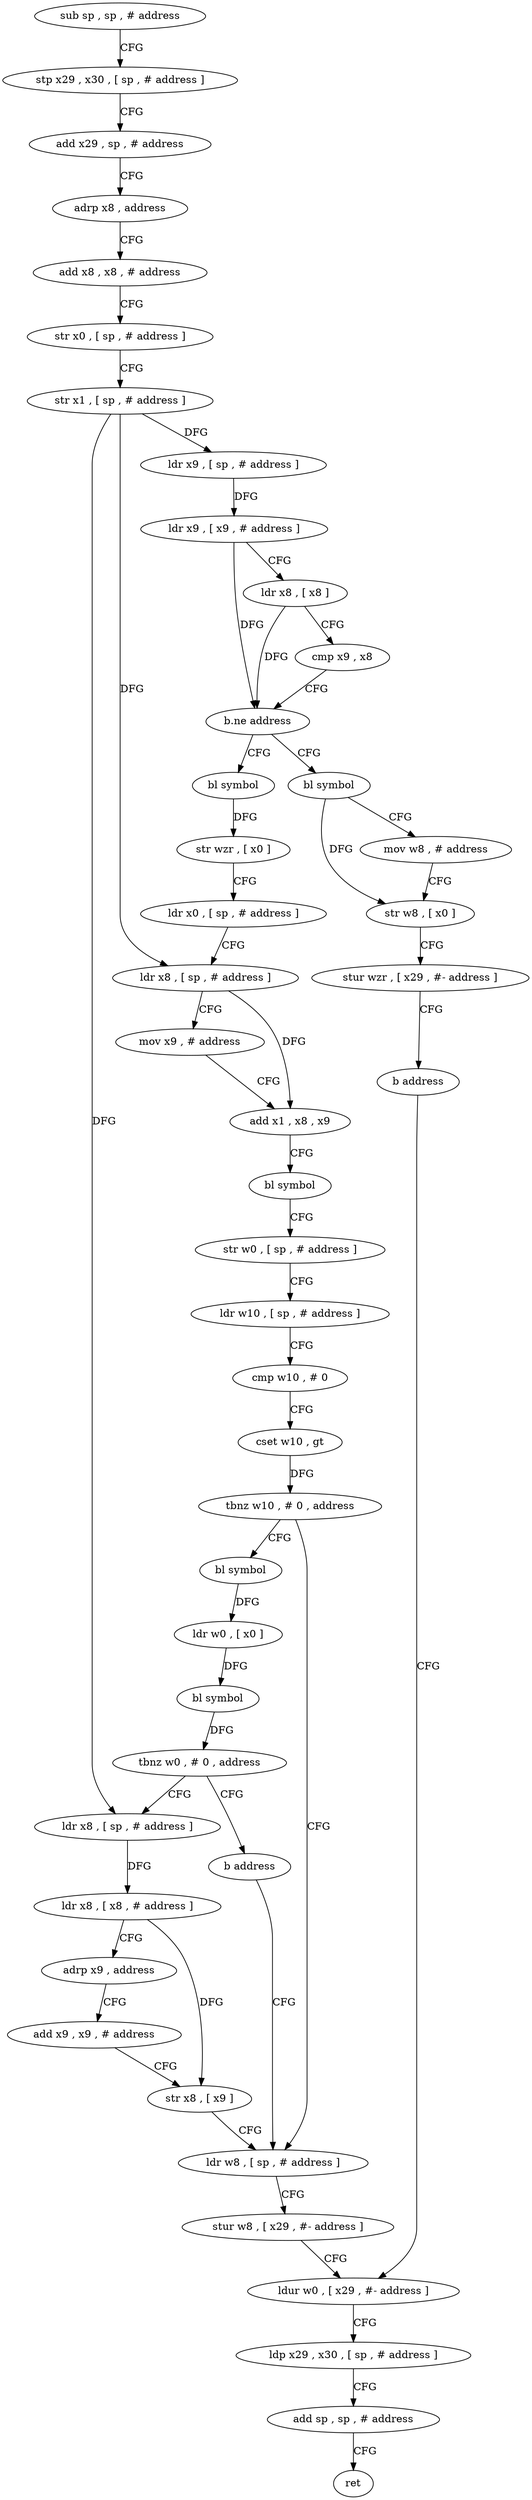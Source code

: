 digraph "func" {
"4235208" [label = "sub sp , sp , # address" ]
"4235212" [label = "stp x29 , x30 , [ sp , # address ]" ]
"4235216" [label = "add x29 , sp , # address" ]
"4235220" [label = "adrp x8 , address" ]
"4235224" [label = "add x8 , x8 , # address" ]
"4235228" [label = "str x0 , [ sp , # address ]" ]
"4235232" [label = "str x1 , [ sp , # address ]" ]
"4235236" [label = "ldr x9 , [ sp , # address ]" ]
"4235240" [label = "ldr x9 , [ x9 , # address ]" ]
"4235244" [label = "ldr x8 , [ x8 ]" ]
"4235248" [label = "cmp x9 , x8" ]
"4235252" [label = "b.ne address" ]
"4235276" [label = "bl symbol" ]
"4235256" [label = "bl symbol" ]
"4235280" [label = "str wzr , [ x0 ]" ]
"4235284" [label = "ldr x0 , [ sp , # address ]" ]
"4235288" [label = "ldr x8 , [ sp , # address ]" ]
"4235292" [label = "mov x9 , # address" ]
"4235296" [label = "add x1 , x8 , x9" ]
"4235300" [label = "bl symbol" ]
"4235304" [label = "str w0 , [ sp , # address ]" ]
"4235308" [label = "ldr w10 , [ sp , # address ]" ]
"4235312" [label = "cmp w10 , # 0" ]
"4235316" [label = "cset w10 , gt" ]
"4235320" [label = "tbnz w10 , # 0 , address" ]
"4235364" [label = "ldr w8 , [ sp , # address ]" ]
"4235324" [label = "bl symbol" ]
"4235260" [label = "mov w8 , # address" ]
"4235264" [label = "str w8 , [ x0 ]" ]
"4235268" [label = "stur wzr , [ x29 , #- address ]" ]
"4235272" [label = "b address" ]
"4235372" [label = "ldur w0 , [ x29 , #- address ]" ]
"4235368" [label = "stur w8 , [ x29 , #- address ]" ]
"4235328" [label = "ldr w0 , [ x0 ]" ]
"4235332" [label = "bl symbol" ]
"4235336" [label = "tbnz w0 , # 0 , address" ]
"4235344" [label = "ldr x8 , [ sp , # address ]" ]
"4235340" [label = "b address" ]
"4235376" [label = "ldp x29 , x30 , [ sp , # address ]" ]
"4235380" [label = "add sp , sp , # address" ]
"4235384" [label = "ret" ]
"4235348" [label = "ldr x8 , [ x8 , # address ]" ]
"4235352" [label = "adrp x9 , address" ]
"4235356" [label = "add x9 , x9 , # address" ]
"4235360" [label = "str x8 , [ x9 ]" ]
"4235208" -> "4235212" [ label = "CFG" ]
"4235212" -> "4235216" [ label = "CFG" ]
"4235216" -> "4235220" [ label = "CFG" ]
"4235220" -> "4235224" [ label = "CFG" ]
"4235224" -> "4235228" [ label = "CFG" ]
"4235228" -> "4235232" [ label = "CFG" ]
"4235232" -> "4235236" [ label = "DFG" ]
"4235232" -> "4235288" [ label = "DFG" ]
"4235232" -> "4235344" [ label = "DFG" ]
"4235236" -> "4235240" [ label = "DFG" ]
"4235240" -> "4235244" [ label = "CFG" ]
"4235240" -> "4235252" [ label = "DFG" ]
"4235244" -> "4235248" [ label = "CFG" ]
"4235244" -> "4235252" [ label = "DFG" ]
"4235248" -> "4235252" [ label = "CFG" ]
"4235252" -> "4235276" [ label = "CFG" ]
"4235252" -> "4235256" [ label = "CFG" ]
"4235276" -> "4235280" [ label = "DFG" ]
"4235256" -> "4235260" [ label = "CFG" ]
"4235256" -> "4235264" [ label = "DFG" ]
"4235280" -> "4235284" [ label = "CFG" ]
"4235284" -> "4235288" [ label = "CFG" ]
"4235288" -> "4235292" [ label = "CFG" ]
"4235288" -> "4235296" [ label = "DFG" ]
"4235292" -> "4235296" [ label = "CFG" ]
"4235296" -> "4235300" [ label = "CFG" ]
"4235300" -> "4235304" [ label = "CFG" ]
"4235304" -> "4235308" [ label = "CFG" ]
"4235308" -> "4235312" [ label = "CFG" ]
"4235312" -> "4235316" [ label = "CFG" ]
"4235316" -> "4235320" [ label = "DFG" ]
"4235320" -> "4235364" [ label = "CFG" ]
"4235320" -> "4235324" [ label = "CFG" ]
"4235364" -> "4235368" [ label = "CFG" ]
"4235324" -> "4235328" [ label = "DFG" ]
"4235260" -> "4235264" [ label = "CFG" ]
"4235264" -> "4235268" [ label = "CFG" ]
"4235268" -> "4235272" [ label = "CFG" ]
"4235272" -> "4235372" [ label = "CFG" ]
"4235372" -> "4235376" [ label = "CFG" ]
"4235368" -> "4235372" [ label = "CFG" ]
"4235328" -> "4235332" [ label = "DFG" ]
"4235332" -> "4235336" [ label = "DFG" ]
"4235336" -> "4235344" [ label = "CFG" ]
"4235336" -> "4235340" [ label = "CFG" ]
"4235344" -> "4235348" [ label = "DFG" ]
"4235340" -> "4235364" [ label = "CFG" ]
"4235376" -> "4235380" [ label = "CFG" ]
"4235380" -> "4235384" [ label = "CFG" ]
"4235348" -> "4235352" [ label = "CFG" ]
"4235348" -> "4235360" [ label = "DFG" ]
"4235352" -> "4235356" [ label = "CFG" ]
"4235356" -> "4235360" [ label = "CFG" ]
"4235360" -> "4235364" [ label = "CFG" ]
}
